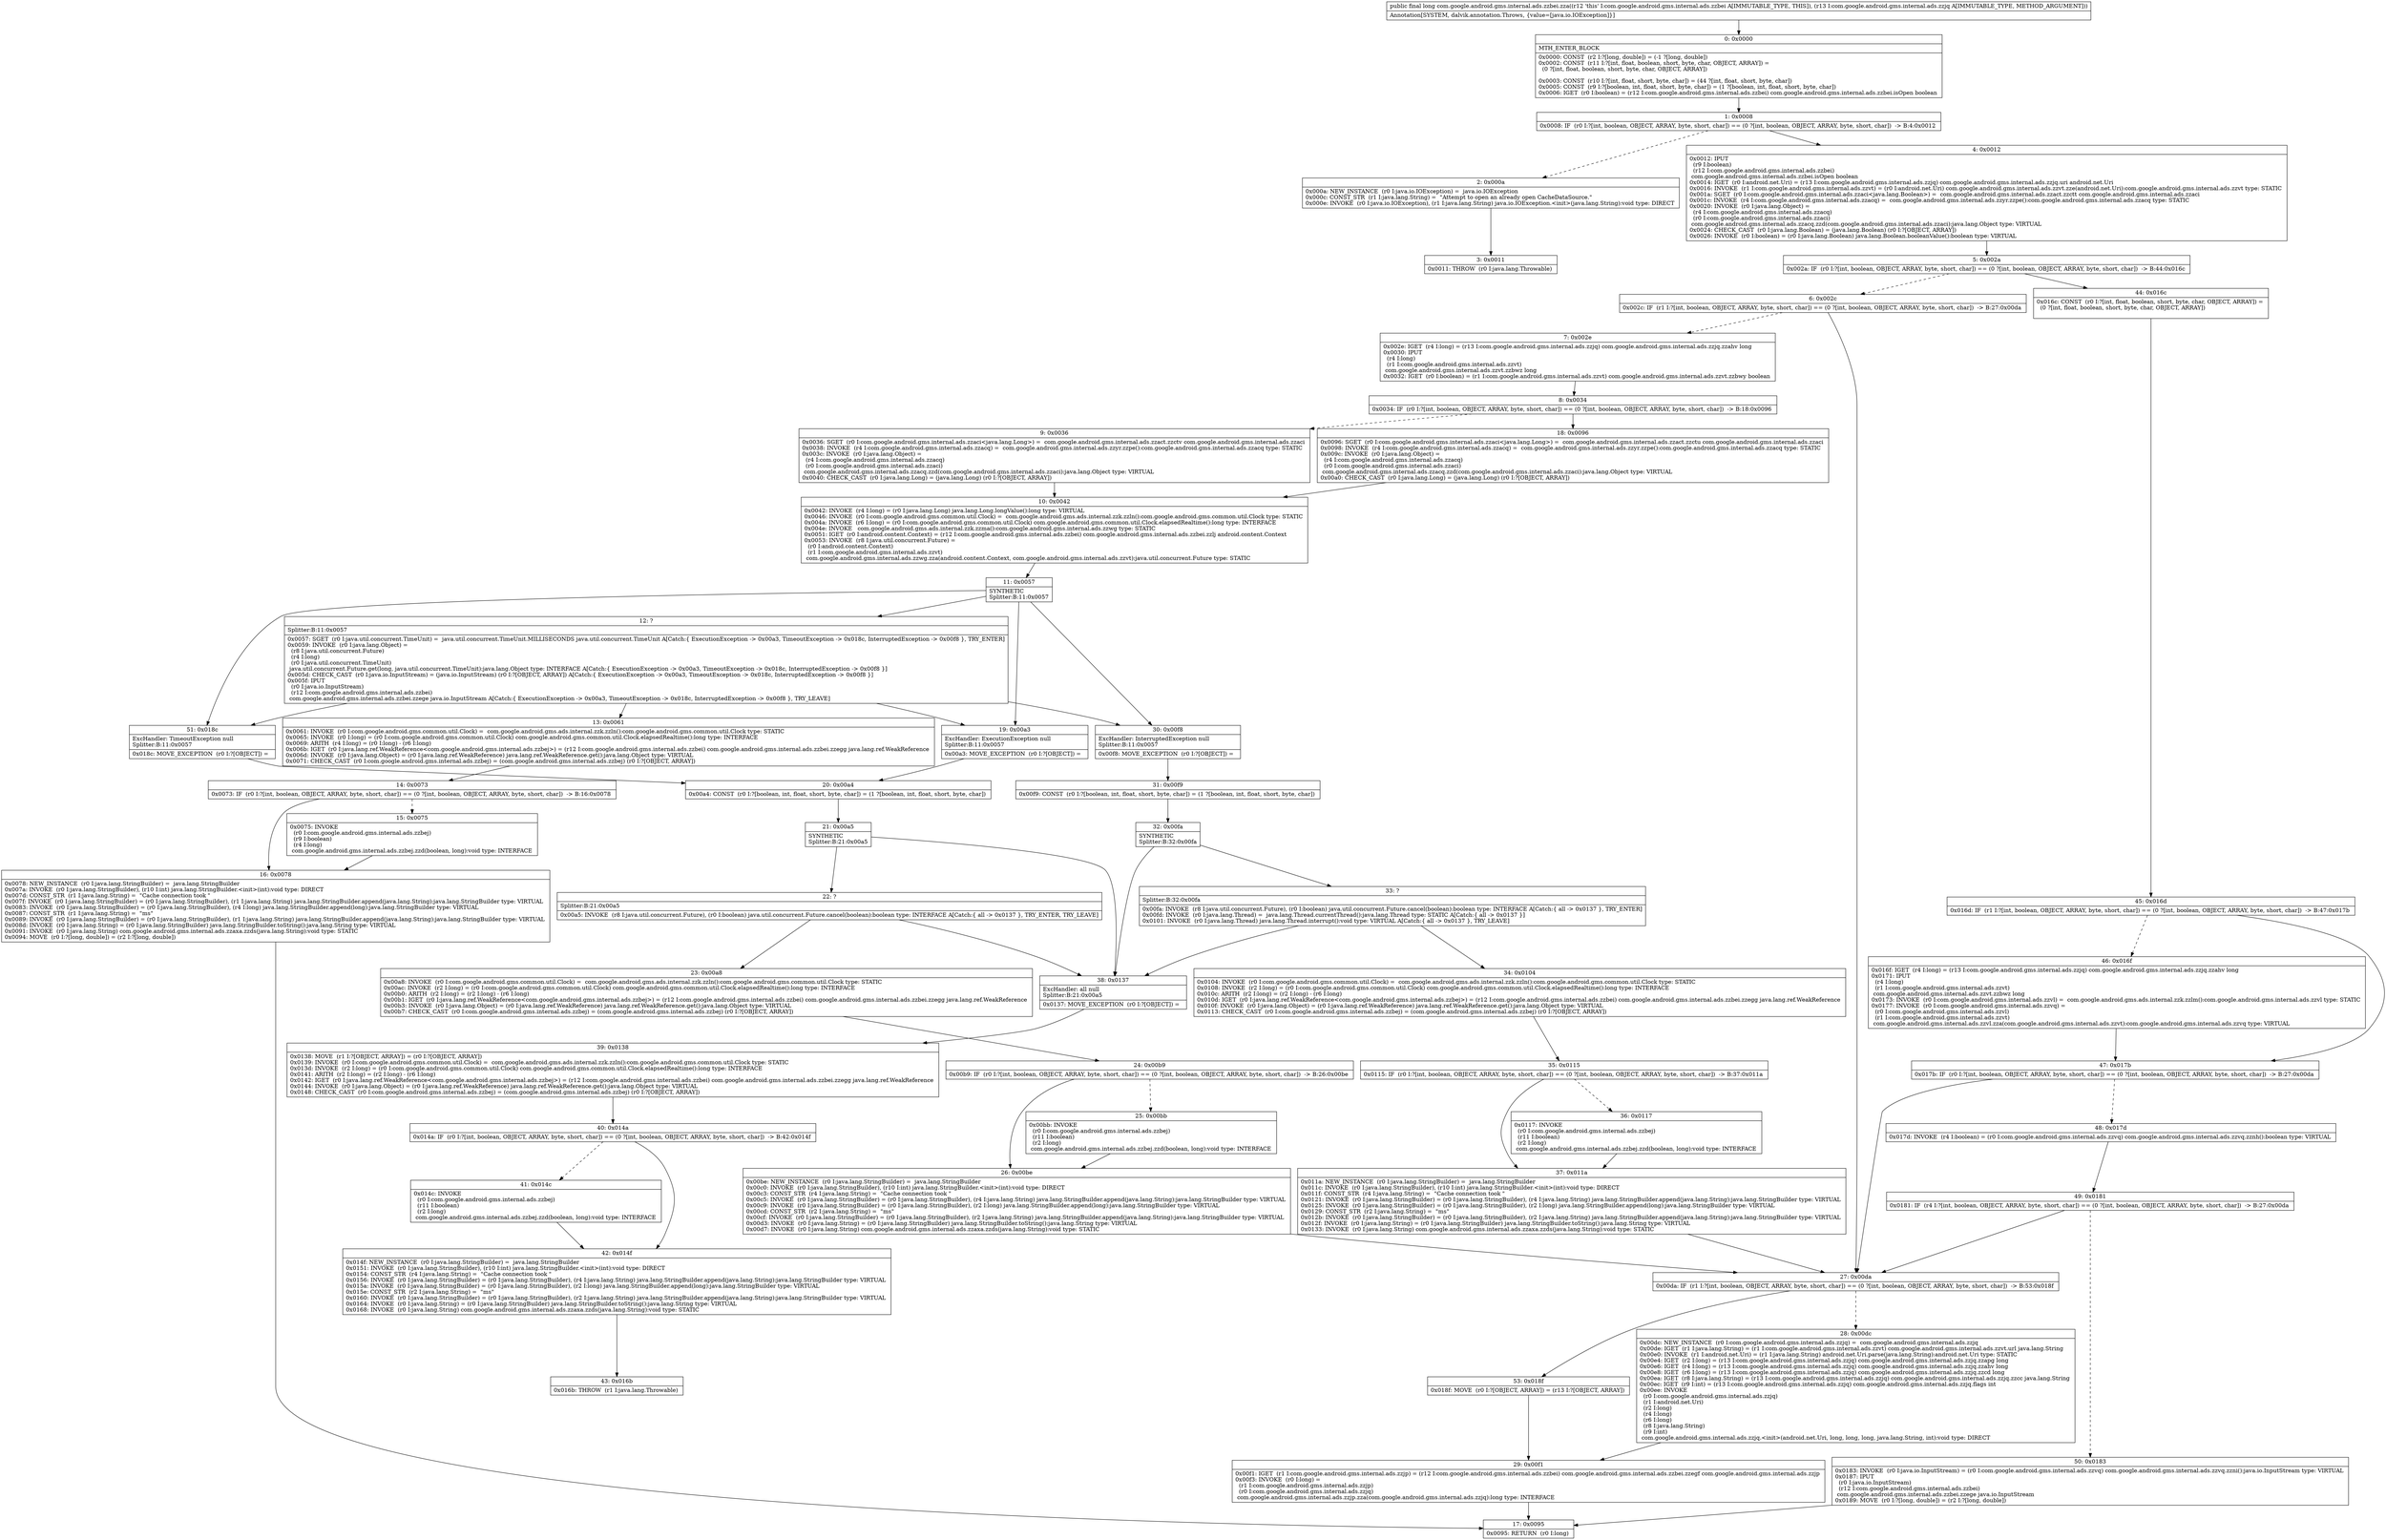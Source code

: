 digraph "CFG forcom.google.android.gms.internal.ads.zzbei.zza(Lcom\/google\/android\/gms\/internal\/ads\/zzjq;)J" {
Node_0 [shape=record,label="{0\:\ 0x0000|MTH_ENTER_BLOCK\l|0x0000: CONST  (r2 I:?[long, double]) = (\-1 ?[long, double]) \l0x0002: CONST  (r11 I:?[int, float, boolean, short, byte, char, OBJECT, ARRAY]) = \l  (0 ?[int, float, boolean, short, byte, char, OBJECT, ARRAY])\l \l0x0003: CONST  (r10 I:?[int, float, short, byte, char]) = (44 ?[int, float, short, byte, char]) \l0x0005: CONST  (r9 I:?[boolean, int, float, short, byte, char]) = (1 ?[boolean, int, float, short, byte, char]) \l0x0006: IGET  (r0 I:boolean) = (r12 I:com.google.android.gms.internal.ads.zzbei) com.google.android.gms.internal.ads.zzbei.isOpen boolean \l}"];
Node_1 [shape=record,label="{1\:\ 0x0008|0x0008: IF  (r0 I:?[int, boolean, OBJECT, ARRAY, byte, short, char]) == (0 ?[int, boolean, OBJECT, ARRAY, byte, short, char])  \-\> B:4:0x0012 \l}"];
Node_2 [shape=record,label="{2\:\ 0x000a|0x000a: NEW_INSTANCE  (r0 I:java.io.IOException) =  java.io.IOException \l0x000c: CONST_STR  (r1 I:java.lang.String) =  \"Attempt to open an already open CacheDataSource.\" \l0x000e: INVOKE  (r0 I:java.io.IOException), (r1 I:java.lang.String) java.io.IOException.\<init\>(java.lang.String):void type: DIRECT \l}"];
Node_3 [shape=record,label="{3\:\ 0x0011|0x0011: THROW  (r0 I:java.lang.Throwable) \l}"];
Node_4 [shape=record,label="{4\:\ 0x0012|0x0012: IPUT  \l  (r9 I:boolean)\l  (r12 I:com.google.android.gms.internal.ads.zzbei)\l com.google.android.gms.internal.ads.zzbei.isOpen boolean \l0x0014: IGET  (r0 I:android.net.Uri) = (r13 I:com.google.android.gms.internal.ads.zzjq) com.google.android.gms.internal.ads.zzjq.uri android.net.Uri \l0x0016: INVOKE  (r1 I:com.google.android.gms.internal.ads.zzvt) = (r0 I:android.net.Uri) com.google.android.gms.internal.ads.zzvt.zze(android.net.Uri):com.google.android.gms.internal.ads.zzvt type: STATIC \l0x001a: SGET  (r0 I:com.google.android.gms.internal.ads.zzaci\<java.lang.Boolean\>) =  com.google.android.gms.internal.ads.zzact.zzctt com.google.android.gms.internal.ads.zzaci \l0x001c: INVOKE  (r4 I:com.google.android.gms.internal.ads.zzacq) =  com.google.android.gms.internal.ads.zzyr.zzpe():com.google.android.gms.internal.ads.zzacq type: STATIC \l0x0020: INVOKE  (r0 I:java.lang.Object) = \l  (r4 I:com.google.android.gms.internal.ads.zzacq)\l  (r0 I:com.google.android.gms.internal.ads.zzaci)\l com.google.android.gms.internal.ads.zzacq.zzd(com.google.android.gms.internal.ads.zzaci):java.lang.Object type: VIRTUAL \l0x0024: CHECK_CAST  (r0 I:java.lang.Boolean) = (java.lang.Boolean) (r0 I:?[OBJECT, ARRAY]) \l0x0026: INVOKE  (r0 I:boolean) = (r0 I:java.lang.Boolean) java.lang.Boolean.booleanValue():boolean type: VIRTUAL \l}"];
Node_5 [shape=record,label="{5\:\ 0x002a|0x002a: IF  (r0 I:?[int, boolean, OBJECT, ARRAY, byte, short, char]) == (0 ?[int, boolean, OBJECT, ARRAY, byte, short, char])  \-\> B:44:0x016c \l}"];
Node_6 [shape=record,label="{6\:\ 0x002c|0x002c: IF  (r1 I:?[int, boolean, OBJECT, ARRAY, byte, short, char]) == (0 ?[int, boolean, OBJECT, ARRAY, byte, short, char])  \-\> B:27:0x00da \l}"];
Node_7 [shape=record,label="{7\:\ 0x002e|0x002e: IGET  (r4 I:long) = (r13 I:com.google.android.gms.internal.ads.zzjq) com.google.android.gms.internal.ads.zzjq.zzahv long \l0x0030: IPUT  \l  (r4 I:long)\l  (r1 I:com.google.android.gms.internal.ads.zzvt)\l com.google.android.gms.internal.ads.zzvt.zzbwz long \l0x0032: IGET  (r0 I:boolean) = (r1 I:com.google.android.gms.internal.ads.zzvt) com.google.android.gms.internal.ads.zzvt.zzbwy boolean \l}"];
Node_8 [shape=record,label="{8\:\ 0x0034|0x0034: IF  (r0 I:?[int, boolean, OBJECT, ARRAY, byte, short, char]) == (0 ?[int, boolean, OBJECT, ARRAY, byte, short, char])  \-\> B:18:0x0096 \l}"];
Node_9 [shape=record,label="{9\:\ 0x0036|0x0036: SGET  (r0 I:com.google.android.gms.internal.ads.zzaci\<java.lang.Long\>) =  com.google.android.gms.internal.ads.zzact.zzctv com.google.android.gms.internal.ads.zzaci \l0x0038: INVOKE  (r4 I:com.google.android.gms.internal.ads.zzacq) =  com.google.android.gms.internal.ads.zzyr.zzpe():com.google.android.gms.internal.ads.zzacq type: STATIC \l0x003c: INVOKE  (r0 I:java.lang.Object) = \l  (r4 I:com.google.android.gms.internal.ads.zzacq)\l  (r0 I:com.google.android.gms.internal.ads.zzaci)\l com.google.android.gms.internal.ads.zzacq.zzd(com.google.android.gms.internal.ads.zzaci):java.lang.Object type: VIRTUAL \l0x0040: CHECK_CAST  (r0 I:java.lang.Long) = (java.lang.Long) (r0 I:?[OBJECT, ARRAY]) \l}"];
Node_10 [shape=record,label="{10\:\ 0x0042|0x0042: INVOKE  (r4 I:long) = (r0 I:java.lang.Long) java.lang.Long.longValue():long type: VIRTUAL \l0x0046: INVOKE  (r0 I:com.google.android.gms.common.util.Clock) =  com.google.android.gms.ads.internal.zzk.zzln():com.google.android.gms.common.util.Clock type: STATIC \l0x004a: INVOKE  (r6 I:long) = (r0 I:com.google.android.gms.common.util.Clock) com.google.android.gms.common.util.Clock.elapsedRealtime():long type: INTERFACE \l0x004e: INVOKE   com.google.android.gms.ads.internal.zzk.zzma():com.google.android.gms.internal.ads.zzwg type: STATIC \l0x0051: IGET  (r0 I:android.content.Context) = (r12 I:com.google.android.gms.internal.ads.zzbei) com.google.android.gms.internal.ads.zzbei.zzlj android.content.Context \l0x0053: INVOKE  (r8 I:java.util.concurrent.Future) = \l  (r0 I:android.content.Context)\l  (r1 I:com.google.android.gms.internal.ads.zzvt)\l com.google.android.gms.internal.ads.zzwg.zza(android.content.Context, com.google.android.gms.internal.ads.zzvt):java.util.concurrent.Future type: STATIC \l}"];
Node_11 [shape=record,label="{11\:\ 0x0057|SYNTHETIC\lSplitter:B:11:0x0057\l}"];
Node_12 [shape=record,label="{12\:\ ?|Splitter:B:11:0x0057\l|0x0057: SGET  (r0 I:java.util.concurrent.TimeUnit) =  java.util.concurrent.TimeUnit.MILLISECONDS java.util.concurrent.TimeUnit A[Catch:\{ ExecutionException \-\> 0x00a3, TimeoutException \-\> 0x018c, InterruptedException \-\> 0x00f8 \}, TRY_ENTER]\l0x0059: INVOKE  (r0 I:java.lang.Object) = \l  (r8 I:java.util.concurrent.Future)\l  (r4 I:long)\l  (r0 I:java.util.concurrent.TimeUnit)\l java.util.concurrent.Future.get(long, java.util.concurrent.TimeUnit):java.lang.Object type: INTERFACE A[Catch:\{ ExecutionException \-\> 0x00a3, TimeoutException \-\> 0x018c, InterruptedException \-\> 0x00f8 \}]\l0x005d: CHECK_CAST  (r0 I:java.io.InputStream) = (java.io.InputStream) (r0 I:?[OBJECT, ARRAY]) A[Catch:\{ ExecutionException \-\> 0x00a3, TimeoutException \-\> 0x018c, InterruptedException \-\> 0x00f8 \}]\l0x005f: IPUT  \l  (r0 I:java.io.InputStream)\l  (r12 I:com.google.android.gms.internal.ads.zzbei)\l com.google.android.gms.internal.ads.zzbei.zzege java.io.InputStream A[Catch:\{ ExecutionException \-\> 0x00a3, TimeoutException \-\> 0x018c, InterruptedException \-\> 0x00f8 \}, TRY_LEAVE]\l}"];
Node_13 [shape=record,label="{13\:\ 0x0061|0x0061: INVOKE  (r0 I:com.google.android.gms.common.util.Clock) =  com.google.android.gms.ads.internal.zzk.zzln():com.google.android.gms.common.util.Clock type: STATIC \l0x0065: INVOKE  (r0 I:long) = (r0 I:com.google.android.gms.common.util.Clock) com.google.android.gms.common.util.Clock.elapsedRealtime():long type: INTERFACE \l0x0069: ARITH  (r4 I:long) = (r0 I:long) \- (r6 I:long) \l0x006b: IGET  (r0 I:java.lang.ref.WeakReference\<com.google.android.gms.internal.ads.zzbej\>) = (r12 I:com.google.android.gms.internal.ads.zzbei) com.google.android.gms.internal.ads.zzbei.zzegg java.lang.ref.WeakReference \l0x006d: INVOKE  (r0 I:java.lang.Object) = (r0 I:java.lang.ref.WeakReference) java.lang.ref.WeakReference.get():java.lang.Object type: VIRTUAL \l0x0071: CHECK_CAST  (r0 I:com.google.android.gms.internal.ads.zzbej) = (com.google.android.gms.internal.ads.zzbej) (r0 I:?[OBJECT, ARRAY]) \l}"];
Node_14 [shape=record,label="{14\:\ 0x0073|0x0073: IF  (r0 I:?[int, boolean, OBJECT, ARRAY, byte, short, char]) == (0 ?[int, boolean, OBJECT, ARRAY, byte, short, char])  \-\> B:16:0x0078 \l}"];
Node_15 [shape=record,label="{15\:\ 0x0075|0x0075: INVOKE  \l  (r0 I:com.google.android.gms.internal.ads.zzbej)\l  (r9 I:boolean)\l  (r4 I:long)\l com.google.android.gms.internal.ads.zzbej.zzd(boolean, long):void type: INTERFACE \l}"];
Node_16 [shape=record,label="{16\:\ 0x0078|0x0078: NEW_INSTANCE  (r0 I:java.lang.StringBuilder) =  java.lang.StringBuilder \l0x007a: INVOKE  (r0 I:java.lang.StringBuilder), (r10 I:int) java.lang.StringBuilder.\<init\>(int):void type: DIRECT \l0x007d: CONST_STR  (r1 I:java.lang.String) =  \"Cache connection took \" \l0x007f: INVOKE  (r0 I:java.lang.StringBuilder) = (r0 I:java.lang.StringBuilder), (r1 I:java.lang.String) java.lang.StringBuilder.append(java.lang.String):java.lang.StringBuilder type: VIRTUAL \l0x0083: INVOKE  (r0 I:java.lang.StringBuilder) = (r0 I:java.lang.StringBuilder), (r4 I:long) java.lang.StringBuilder.append(long):java.lang.StringBuilder type: VIRTUAL \l0x0087: CONST_STR  (r1 I:java.lang.String) =  \"ms\" \l0x0089: INVOKE  (r0 I:java.lang.StringBuilder) = (r0 I:java.lang.StringBuilder), (r1 I:java.lang.String) java.lang.StringBuilder.append(java.lang.String):java.lang.StringBuilder type: VIRTUAL \l0x008d: INVOKE  (r0 I:java.lang.String) = (r0 I:java.lang.StringBuilder) java.lang.StringBuilder.toString():java.lang.String type: VIRTUAL \l0x0091: INVOKE  (r0 I:java.lang.String) com.google.android.gms.internal.ads.zzaxa.zzds(java.lang.String):void type: STATIC \l0x0094: MOVE  (r0 I:?[long, double]) = (r2 I:?[long, double]) \l}"];
Node_17 [shape=record,label="{17\:\ 0x0095|0x0095: RETURN  (r0 I:long) \l}"];
Node_18 [shape=record,label="{18\:\ 0x0096|0x0096: SGET  (r0 I:com.google.android.gms.internal.ads.zzaci\<java.lang.Long\>) =  com.google.android.gms.internal.ads.zzact.zzctu com.google.android.gms.internal.ads.zzaci \l0x0098: INVOKE  (r4 I:com.google.android.gms.internal.ads.zzacq) =  com.google.android.gms.internal.ads.zzyr.zzpe():com.google.android.gms.internal.ads.zzacq type: STATIC \l0x009c: INVOKE  (r0 I:java.lang.Object) = \l  (r4 I:com.google.android.gms.internal.ads.zzacq)\l  (r0 I:com.google.android.gms.internal.ads.zzaci)\l com.google.android.gms.internal.ads.zzacq.zzd(com.google.android.gms.internal.ads.zzaci):java.lang.Object type: VIRTUAL \l0x00a0: CHECK_CAST  (r0 I:java.lang.Long) = (java.lang.Long) (r0 I:?[OBJECT, ARRAY]) \l}"];
Node_19 [shape=record,label="{19\:\ 0x00a3|ExcHandler: ExecutionException null\lSplitter:B:11:0x0057\l|0x00a3: MOVE_EXCEPTION  (r0 I:?[OBJECT]) =  \l}"];
Node_20 [shape=record,label="{20\:\ 0x00a4|0x00a4: CONST  (r0 I:?[boolean, int, float, short, byte, char]) = (1 ?[boolean, int, float, short, byte, char]) \l}"];
Node_21 [shape=record,label="{21\:\ 0x00a5|SYNTHETIC\lSplitter:B:21:0x00a5\l}"];
Node_22 [shape=record,label="{22\:\ ?|Splitter:B:21:0x00a5\l|0x00a5: INVOKE  (r8 I:java.util.concurrent.Future), (r0 I:boolean) java.util.concurrent.Future.cancel(boolean):boolean type: INTERFACE A[Catch:\{ all \-\> 0x0137 \}, TRY_ENTER, TRY_LEAVE]\l}"];
Node_23 [shape=record,label="{23\:\ 0x00a8|0x00a8: INVOKE  (r0 I:com.google.android.gms.common.util.Clock) =  com.google.android.gms.ads.internal.zzk.zzln():com.google.android.gms.common.util.Clock type: STATIC \l0x00ac: INVOKE  (r2 I:long) = (r0 I:com.google.android.gms.common.util.Clock) com.google.android.gms.common.util.Clock.elapsedRealtime():long type: INTERFACE \l0x00b0: ARITH  (r2 I:long) = (r2 I:long) \- (r6 I:long) \l0x00b1: IGET  (r0 I:java.lang.ref.WeakReference\<com.google.android.gms.internal.ads.zzbej\>) = (r12 I:com.google.android.gms.internal.ads.zzbei) com.google.android.gms.internal.ads.zzbei.zzegg java.lang.ref.WeakReference \l0x00b3: INVOKE  (r0 I:java.lang.Object) = (r0 I:java.lang.ref.WeakReference) java.lang.ref.WeakReference.get():java.lang.Object type: VIRTUAL \l0x00b7: CHECK_CAST  (r0 I:com.google.android.gms.internal.ads.zzbej) = (com.google.android.gms.internal.ads.zzbej) (r0 I:?[OBJECT, ARRAY]) \l}"];
Node_24 [shape=record,label="{24\:\ 0x00b9|0x00b9: IF  (r0 I:?[int, boolean, OBJECT, ARRAY, byte, short, char]) == (0 ?[int, boolean, OBJECT, ARRAY, byte, short, char])  \-\> B:26:0x00be \l}"];
Node_25 [shape=record,label="{25\:\ 0x00bb|0x00bb: INVOKE  \l  (r0 I:com.google.android.gms.internal.ads.zzbej)\l  (r11 I:boolean)\l  (r2 I:long)\l com.google.android.gms.internal.ads.zzbej.zzd(boolean, long):void type: INTERFACE \l}"];
Node_26 [shape=record,label="{26\:\ 0x00be|0x00be: NEW_INSTANCE  (r0 I:java.lang.StringBuilder) =  java.lang.StringBuilder \l0x00c0: INVOKE  (r0 I:java.lang.StringBuilder), (r10 I:int) java.lang.StringBuilder.\<init\>(int):void type: DIRECT \l0x00c3: CONST_STR  (r4 I:java.lang.String) =  \"Cache connection took \" \l0x00c5: INVOKE  (r0 I:java.lang.StringBuilder) = (r0 I:java.lang.StringBuilder), (r4 I:java.lang.String) java.lang.StringBuilder.append(java.lang.String):java.lang.StringBuilder type: VIRTUAL \l0x00c9: INVOKE  (r0 I:java.lang.StringBuilder) = (r0 I:java.lang.StringBuilder), (r2 I:long) java.lang.StringBuilder.append(long):java.lang.StringBuilder type: VIRTUAL \l0x00cd: CONST_STR  (r2 I:java.lang.String) =  \"ms\" \l0x00cf: INVOKE  (r0 I:java.lang.StringBuilder) = (r0 I:java.lang.StringBuilder), (r2 I:java.lang.String) java.lang.StringBuilder.append(java.lang.String):java.lang.StringBuilder type: VIRTUAL \l0x00d3: INVOKE  (r0 I:java.lang.String) = (r0 I:java.lang.StringBuilder) java.lang.StringBuilder.toString():java.lang.String type: VIRTUAL \l0x00d7: INVOKE  (r0 I:java.lang.String) com.google.android.gms.internal.ads.zzaxa.zzds(java.lang.String):void type: STATIC \l}"];
Node_27 [shape=record,label="{27\:\ 0x00da|0x00da: IF  (r1 I:?[int, boolean, OBJECT, ARRAY, byte, short, char]) == (0 ?[int, boolean, OBJECT, ARRAY, byte, short, char])  \-\> B:53:0x018f \l}"];
Node_28 [shape=record,label="{28\:\ 0x00dc|0x00dc: NEW_INSTANCE  (r0 I:com.google.android.gms.internal.ads.zzjq) =  com.google.android.gms.internal.ads.zzjq \l0x00de: IGET  (r1 I:java.lang.String) = (r1 I:com.google.android.gms.internal.ads.zzvt) com.google.android.gms.internal.ads.zzvt.url java.lang.String \l0x00e0: INVOKE  (r1 I:android.net.Uri) = (r1 I:java.lang.String) android.net.Uri.parse(java.lang.String):android.net.Uri type: STATIC \l0x00e4: IGET  (r2 I:long) = (r13 I:com.google.android.gms.internal.ads.zzjq) com.google.android.gms.internal.ads.zzjq.zzapg long \l0x00e6: IGET  (r4 I:long) = (r13 I:com.google.android.gms.internal.ads.zzjq) com.google.android.gms.internal.ads.zzjq.zzahv long \l0x00e8: IGET  (r6 I:long) = (r13 I:com.google.android.gms.internal.ads.zzjq) com.google.android.gms.internal.ads.zzjq.zzcd long \l0x00ea: IGET  (r8 I:java.lang.String) = (r13 I:com.google.android.gms.internal.ads.zzjq) com.google.android.gms.internal.ads.zzjq.zzcc java.lang.String \l0x00ec: IGET  (r9 I:int) = (r13 I:com.google.android.gms.internal.ads.zzjq) com.google.android.gms.internal.ads.zzjq.flags int \l0x00ee: INVOKE  \l  (r0 I:com.google.android.gms.internal.ads.zzjq)\l  (r1 I:android.net.Uri)\l  (r2 I:long)\l  (r4 I:long)\l  (r6 I:long)\l  (r8 I:java.lang.String)\l  (r9 I:int)\l com.google.android.gms.internal.ads.zzjq.\<init\>(android.net.Uri, long, long, long, java.lang.String, int):void type: DIRECT \l}"];
Node_29 [shape=record,label="{29\:\ 0x00f1|0x00f1: IGET  (r1 I:com.google.android.gms.internal.ads.zzjp) = (r12 I:com.google.android.gms.internal.ads.zzbei) com.google.android.gms.internal.ads.zzbei.zzegf com.google.android.gms.internal.ads.zzjp \l0x00f3: INVOKE  (r0 I:long) = \l  (r1 I:com.google.android.gms.internal.ads.zzjp)\l  (r0 I:com.google.android.gms.internal.ads.zzjq)\l com.google.android.gms.internal.ads.zzjp.zza(com.google.android.gms.internal.ads.zzjq):long type: INTERFACE \l}"];
Node_30 [shape=record,label="{30\:\ 0x00f8|ExcHandler: InterruptedException null\lSplitter:B:11:0x0057\l|0x00f8: MOVE_EXCEPTION  (r0 I:?[OBJECT]) =  \l}"];
Node_31 [shape=record,label="{31\:\ 0x00f9|0x00f9: CONST  (r0 I:?[boolean, int, float, short, byte, char]) = (1 ?[boolean, int, float, short, byte, char]) \l}"];
Node_32 [shape=record,label="{32\:\ 0x00fa|SYNTHETIC\lSplitter:B:32:0x00fa\l}"];
Node_33 [shape=record,label="{33\:\ ?|Splitter:B:32:0x00fa\l|0x00fa: INVOKE  (r8 I:java.util.concurrent.Future), (r0 I:boolean) java.util.concurrent.Future.cancel(boolean):boolean type: INTERFACE A[Catch:\{ all \-\> 0x0137 \}, TRY_ENTER]\l0x00fd: INVOKE  (r0 I:java.lang.Thread) =  java.lang.Thread.currentThread():java.lang.Thread type: STATIC A[Catch:\{ all \-\> 0x0137 \}]\l0x0101: INVOKE  (r0 I:java.lang.Thread) java.lang.Thread.interrupt():void type: VIRTUAL A[Catch:\{ all \-\> 0x0137 \}, TRY_LEAVE]\l}"];
Node_34 [shape=record,label="{34\:\ 0x0104|0x0104: INVOKE  (r0 I:com.google.android.gms.common.util.Clock) =  com.google.android.gms.ads.internal.zzk.zzln():com.google.android.gms.common.util.Clock type: STATIC \l0x0108: INVOKE  (r2 I:long) = (r0 I:com.google.android.gms.common.util.Clock) com.google.android.gms.common.util.Clock.elapsedRealtime():long type: INTERFACE \l0x010c: ARITH  (r2 I:long) = (r2 I:long) \- (r6 I:long) \l0x010d: IGET  (r0 I:java.lang.ref.WeakReference\<com.google.android.gms.internal.ads.zzbej\>) = (r12 I:com.google.android.gms.internal.ads.zzbei) com.google.android.gms.internal.ads.zzbei.zzegg java.lang.ref.WeakReference \l0x010f: INVOKE  (r0 I:java.lang.Object) = (r0 I:java.lang.ref.WeakReference) java.lang.ref.WeakReference.get():java.lang.Object type: VIRTUAL \l0x0113: CHECK_CAST  (r0 I:com.google.android.gms.internal.ads.zzbej) = (com.google.android.gms.internal.ads.zzbej) (r0 I:?[OBJECT, ARRAY]) \l}"];
Node_35 [shape=record,label="{35\:\ 0x0115|0x0115: IF  (r0 I:?[int, boolean, OBJECT, ARRAY, byte, short, char]) == (0 ?[int, boolean, OBJECT, ARRAY, byte, short, char])  \-\> B:37:0x011a \l}"];
Node_36 [shape=record,label="{36\:\ 0x0117|0x0117: INVOKE  \l  (r0 I:com.google.android.gms.internal.ads.zzbej)\l  (r11 I:boolean)\l  (r2 I:long)\l com.google.android.gms.internal.ads.zzbej.zzd(boolean, long):void type: INTERFACE \l}"];
Node_37 [shape=record,label="{37\:\ 0x011a|0x011a: NEW_INSTANCE  (r0 I:java.lang.StringBuilder) =  java.lang.StringBuilder \l0x011c: INVOKE  (r0 I:java.lang.StringBuilder), (r10 I:int) java.lang.StringBuilder.\<init\>(int):void type: DIRECT \l0x011f: CONST_STR  (r4 I:java.lang.String) =  \"Cache connection took \" \l0x0121: INVOKE  (r0 I:java.lang.StringBuilder) = (r0 I:java.lang.StringBuilder), (r4 I:java.lang.String) java.lang.StringBuilder.append(java.lang.String):java.lang.StringBuilder type: VIRTUAL \l0x0125: INVOKE  (r0 I:java.lang.StringBuilder) = (r0 I:java.lang.StringBuilder), (r2 I:long) java.lang.StringBuilder.append(long):java.lang.StringBuilder type: VIRTUAL \l0x0129: CONST_STR  (r2 I:java.lang.String) =  \"ms\" \l0x012b: INVOKE  (r0 I:java.lang.StringBuilder) = (r0 I:java.lang.StringBuilder), (r2 I:java.lang.String) java.lang.StringBuilder.append(java.lang.String):java.lang.StringBuilder type: VIRTUAL \l0x012f: INVOKE  (r0 I:java.lang.String) = (r0 I:java.lang.StringBuilder) java.lang.StringBuilder.toString():java.lang.String type: VIRTUAL \l0x0133: INVOKE  (r0 I:java.lang.String) com.google.android.gms.internal.ads.zzaxa.zzds(java.lang.String):void type: STATIC \l}"];
Node_38 [shape=record,label="{38\:\ 0x0137|ExcHandler: all null\lSplitter:B:21:0x00a5\l|0x0137: MOVE_EXCEPTION  (r0 I:?[OBJECT]) =  \l}"];
Node_39 [shape=record,label="{39\:\ 0x0138|0x0138: MOVE  (r1 I:?[OBJECT, ARRAY]) = (r0 I:?[OBJECT, ARRAY]) \l0x0139: INVOKE  (r0 I:com.google.android.gms.common.util.Clock) =  com.google.android.gms.ads.internal.zzk.zzln():com.google.android.gms.common.util.Clock type: STATIC \l0x013d: INVOKE  (r2 I:long) = (r0 I:com.google.android.gms.common.util.Clock) com.google.android.gms.common.util.Clock.elapsedRealtime():long type: INTERFACE \l0x0141: ARITH  (r2 I:long) = (r2 I:long) \- (r6 I:long) \l0x0142: IGET  (r0 I:java.lang.ref.WeakReference\<com.google.android.gms.internal.ads.zzbej\>) = (r12 I:com.google.android.gms.internal.ads.zzbei) com.google.android.gms.internal.ads.zzbei.zzegg java.lang.ref.WeakReference \l0x0144: INVOKE  (r0 I:java.lang.Object) = (r0 I:java.lang.ref.WeakReference) java.lang.ref.WeakReference.get():java.lang.Object type: VIRTUAL \l0x0148: CHECK_CAST  (r0 I:com.google.android.gms.internal.ads.zzbej) = (com.google.android.gms.internal.ads.zzbej) (r0 I:?[OBJECT, ARRAY]) \l}"];
Node_40 [shape=record,label="{40\:\ 0x014a|0x014a: IF  (r0 I:?[int, boolean, OBJECT, ARRAY, byte, short, char]) == (0 ?[int, boolean, OBJECT, ARRAY, byte, short, char])  \-\> B:42:0x014f \l}"];
Node_41 [shape=record,label="{41\:\ 0x014c|0x014c: INVOKE  \l  (r0 I:com.google.android.gms.internal.ads.zzbej)\l  (r11 I:boolean)\l  (r2 I:long)\l com.google.android.gms.internal.ads.zzbej.zzd(boolean, long):void type: INTERFACE \l}"];
Node_42 [shape=record,label="{42\:\ 0x014f|0x014f: NEW_INSTANCE  (r0 I:java.lang.StringBuilder) =  java.lang.StringBuilder \l0x0151: INVOKE  (r0 I:java.lang.StringBuilder), (r10 I:int) java.lang.StringBuilder.\<init\>(int):void type: DIRECT \l0x0154: CONST_STR  (r4 I:java.lang.String) =  \"Cache connection took \" \l0x0156: INVOKE  (r0 I:java.lang.StringBuilder) = (r0 I:java.lang.StringBuilder), (r4 I:java.lang.String) java.lang.StringBuilder.append(java.lang.String):java.lang.StringBuilder type: VIRTUAL \l0x015a: INVOKE  (r0 I:java.lang.StringBuilder) = (r0 I:java.lang.StringBuilder), (r2 I:long) java.lang.StringBuilder.append(long):java.lang.StringBuilder type: VIRTUAL \l0x015e: CONST_STR  (r2 I:java.lang.String) =  \"ms\" \l0x0160: INVOKE  (r0 I:java.lang.StringBuilder) = (r0 I:java.lang.StringBuilder), (r2 I:java.lang.String) java.lang.StringBuilder.append(java.lang.String):java.lang.StringBuilder type: VIRTUAL \l0x0164: INVOKE  (r0 I:java.lang.String) = (r0 I:java.lang.StringBuilder) java.lang.StringBuilder.toString():java.lang.String type: VIRTUAL \l0x0168: INVOKE  (r0 I:java.lang.String) com.google.android.gms.internal.ads.zzaxa.zzds(java.lang.String):void type: STATIC \l}"];
Node_43 [shape=record,label="{43\:\ 0x016b|0x016b: THROW  (r1 I:java.lang.Throwable) \l}"];
Node_44 [shape=record,label="{44\:\ 0x016c|0x016c: CONST  (r0 I:?[int, float, boolean, short, byte, char, OBJECT, ARRAY]) = \l  (0 ?[int, float, boolean, short, byte, char, OBJECT, ARRAY])\l \l}"];
Node_45 [shape=record,label="{45\:\ 0x016d|0x016d: IF  (r1 I:?[int, boolean, OBJECT, ARRAY, byte, short, char]) == (0 ?[int, boolean, OBJECT, ARRAY, byte, short, char])  \-\> B:47:0x017b \l}"];
Node_46 [shape=record,label="{46\:\ 0x016f|0x016f: IGET  (r4 I:long) = (r13 I:com.google.android.gms.internal.ads.zzjq) com.google.android.gms.internal.ads.zzjq.zzahv long \l0x0171: IPUT  \l  (r4 I:long)\l  (r1 I:com.google.android.gms.internal.ads.zzvt)\l com.google.android.gms.internal.ads.zzvt.zzbwz long \l0x0173: INVOKE  (r0 I:com.google.android.gms.internal.ads.zzvl) =  com.google.android.gms.ads.internal.zzk.zzlm():com.google.android.gms.internal.ads.zzvl type: STATIC \l0x0177: INVOKE  (r0 I:com.google.android.gms.internal.ads.zzvq) = \l  (r0 I:com.google.android.gms.internal.ads.zzvl)\l  (r1 I:com.google.android.gms.internal.ads.zzvt)\l com.google.android.gms.internal.ads.zzvl.zza(com.google.android.gms.internal.ads.zzvt):com.google.android.gms.internal.ads.zzvq type: VIRTUAL \l}"];
Node_47 [shape=record,label="{47\:\ 0x017b|0x017b: IF  (r0 I:?[int, boolean, OBJECT, ARRAY, byte, short, char]) == (0 ?[int, boolean, OBJECT, ARRAY, byte, short, char])  \-\> B:27:0x00da \l}"];
Node_48 [shape=record,label="{48\:\ 0x017d|0x017d: INVOKE  (r4 I:boolean) = (r0 I:com.google.android.gms.internal.ads.zzvq) com.google.android.gms.internal.ads.zzvq.zznh():boolean type: VIRTUAL \l}"];
Node_49 [shape=record,label="{49\:\ 0x0181|0x0181: IF  (r4 I:?[int, boolean, OBJECT, ARRAY, byte, short, char]) == (0 ?[int, boolean, OBJECT, ARRAY, byte, short, char])  \-\> B:27:0x00da \l}"];
Node_50 [shape=record,label="{50\:\ 0x0183|0x0183: INVOKE  (r0 I:java.io.InputStream) = (r0 I:com.google.android.gms.internal.ads.zzvq) com.google.android.gms.internal.ads.zzvq.zzni():java.io.InputStream type: VIRTUAL \l0x0187: IPUT  \l  (r0 I:java.io.InputStream)\l  (r12 I:com.google.android.gms.internal.ads.zzbei)\l com.google.android.gms.internal.ads.zzbei.zzege java.io.InputStream \l0x0189: MOVE  (r0 I:?[long, double]) = (r2 I:?[long, double]) \l}"];
Node_51 [shape=record,label="{51\:\ 0x018c|ExcHandler: TimeoutException null\lSplitter:B:11:0x0057\l|0x018c: MOVE_EXCEPTION  (r0 I:?[OBJECT]) =  \l}"];
Node_53 [shape=record,label="{53\:\ 0x018f|0x018f: MOVE  (r0 I:?[OBJECT, ARRAY]) = (r13 I:?[OBJECT, ARRAY]) \l}"];
MethodNode[shape=record,label="{public final long com.google.android.gms.internal.ads.zzbei.zza((r12 'this' I:com.google.android.gms.internal.ads.zzbei A[IMMUTABLE_TYPE, THIS]), (r13 I:com.google.android.gms.internal.ads.zzjq A[IMMUTABLE_TYPE, METHOD_ARGUMENT]))  | Annotation[SYSTEM, dalvik.annotation.Throws, \{value=[java.io.IOException]\}]\l}"];
MethodNode -> Node_0;
Node_0 -> Node_1;
Node_1 -> Node_2[style=dashed];
Node_1 -> Node_4;
Node_2 -> Node_3;
Node_4 -> Node_5;
Node_5 -> Node_6[style=dashed];
Node_5 -> Node_44;
Node_6 -> Node_7[style=dashed];
Node_6 -> Node_27;
Node_7 -> Node_8;
Node_8 -> Node_9[style=dashed];
Node_8 -> Node_18;
Node_9 -> Node_10;
Node_10 -> Node_11;
Node_11 -> Node_12;
Node_11 -> Node_19;
Node_11 -> Node_51;
Node_11 -> Node_30;
Node_12 -> Node_13;
Node_12 -> Node_19;
Node_12 -> Node_51;
Node_12 -> Node_30;
Node_13 -> Node_14;
Node_14 -> Node_15[style=dashed];
Node_14 -> Node_16;
Node_15 -> Node_16;
Node_16 -> Node_17;
Node_18 -> Node_10;
Node_19 -> Node_20;
Node_20 -> Node_21;
Node_21 -> Node_22;
Node_21 -> Node_38;
Node_22 -> Node_23;
Node_22 -> Node_38;
Node_23 -> Node_24;
Node_24 -> Node_25[style=dashed];
Node_24 -> Node_26;
Node_25 -> Node_26;
Node_26 -> Node_27;
Node_27 -> Node_28[style=dashed];
Node_27 -> Node_53;
Node_28 -> Node_29;
Node_29 -> Node_17;
Node_30 -> Node_31;
Node_31 -> Node_32;
Node_32 -> Node_33;
Node_32 -> Node_38;
Node_33 -> Node_34;
Node_33 -> Node_38;
Node_34 -> Node_35;
Node_35 -> Node_36[style=dashed];
Node_35 -> Node_37;
Node_36 -> Node_37;
Node_37 -> Node_27;
Node_38 -> Node_39;
Node_39 -> Node_40;
Node_40 -> Node_41[style=dashed];
Node_40 -> Node_42;
Node_41 -> Node_42;
Node_42 -> Node_43;
Node_44 -> Node_45;
Node_45 -> Node_46[style=dashed];
Node_45 -> Node_47;
Node_46 -> Node_47;
Node_47 -> Node_27;
Node_47 -> Node_48[style=dashed];
Node_48 -> Node_49;
Node_49 -> Node_27;
Node_49 -> Node_50[style=dashed];
Node_50 -> Node_17;
Node_51 -> Node_20;
Node_53 -> Node_29;
}


